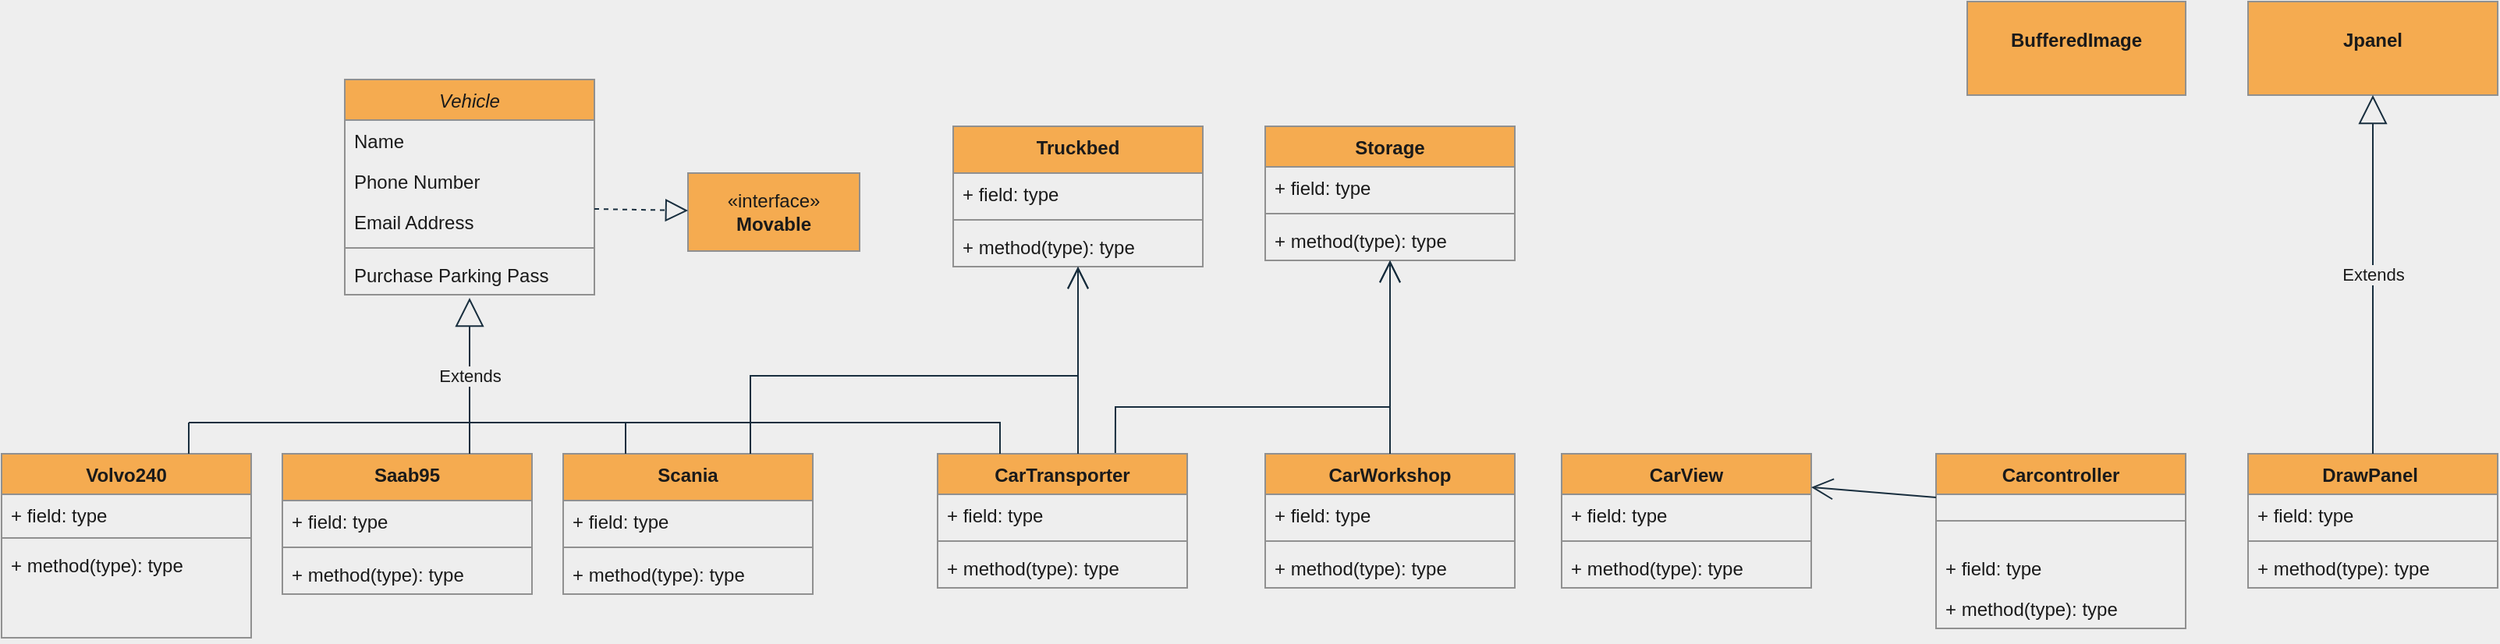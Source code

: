 <mxfile version="20.5.3" type="embed"><diagram id="C5RBs43oDa-KdzZeNtuy" name="Page-1"><mxGraphModel dx="1047" dy="719" grid="1" gridSize="10" guides="1" tooltips="1" connect="1" arrows="1" fold="1" page="1" pageScale="1" pageWidth="1654" pageHeight="2336" background="#EEEEEE" math="0" shadow="0"><root><mxCell id="WIyWlLk6GJQsqaUBKTNV-0"/><mxCell id="WIyWlLk6GJQsqaUBKTNV-1" parent="WIyWlLk6GJQsqaUBKTNV-0"/><mxCell id="zkfFHV4jXpPFQw0GAbJ--0" value="Vehicle" style="swimlane;fontStyle=2;align=center;verticalAlign=top;childLayout=stackLayout;horizontal=1;startSize=26;horizontalStack=0;resizeParent=1;resizeLast=0;collapsible=1;marginBottom=0;rounded=0;shadow=0;strokeWidth=1;fillColor=#F5AB50;strokeColor=#909090;fontColor=#1A1A1A;" parent="WIyWlLk6GJQsqaUBKTNV-1" vertex="1"><mxGeometry x="220" y="120" width="160" height="138" as="geometry"><mxRectangle x="230" y="140" width="160" height="26" as="alternateBounds"/></mxGeometry></mxCell><mxCell id="zkfFHV4jXpPFQw0GAbJ--1" value="Name" style="text;align=left;verticalAlign=top;spacingLeft=4;spacingRight=4;overflow=hidden;rotatable=0;points=[[0,0.5],[1,0.5]];portConstraint=eastwest;fontColor=#1A1A1A;" parent="zkfFHV4jXpPFQw0GAbJ--0" vertex="1"><mxGeometry y="26" width="160" height="26" as="geometry"/></mxCell><mxCell id="zkfFHV4jXpPFQw0GAbJ--2" value="Phone Number" style="text;align=left;verticalAlign=top;spacingLeft=4;spacingRight=4;overflow=hidden;rotatable=0;points=[[0,0.5],[1,0.5]];portConstraint=eastwest;rounded=0;shadow=0;html=0;fontColor=#1A1A1A;" parent="zkfFHV4jXpPFQw0GAbJ--0" vertex="1"><mxGeometry y="52" width="160" height="26" as="geometry"/></mxCell><mxCell id="zkfFHV4jXpPFQw0GAbJ--3" value="Email Address" style="text;align=left;verticalAlign=top;spacingLeft=4;spacingRight=4;overflow=hidden;rotatable=0;points=[[0,0.5],[1,0.5]];portConstraint=eastwest;rounded=0;shadow=0;html=0;fontColor=#1A1A1A;" parent="zkfFHV4jXpPFQw0GAbJ--0" vertex="1"><mxGeometry y="78" width="160" height="26" as="geometry"/></mxCell><mxCell id="zkfFHV4jXpPFQw0GAbJ--4" value="" style="line;html=1;strokeWidth=1;align=left;verticalAlign=middle;spacingTop=-1;spacingLeft=3;spacingRight=3;rotatable=0;labelPosition=right;points=[];portConstraint=eastwest;labelBackgroundColor=#EEEEEE;fillColor=#F5AB50;strokeColor=#909090;fontColor=#1A1A1A;" parent="zkfFHV4jXpPFQw0GAbJ--0" vertex="1"><mxGeometry y="104" width="160" height="8" as="geometry"/></mxCell><mxCell id="zkfFHV4jXpPFQw0GAbJ--5" value="Purchase Parking Pass" style="text;align=left;verticalAlign=top;spacingLeft=4;spacingRight=4;overflow=hidden;rotatable=0;points=[[0,0.5],[1,0.5]];portConstraint=eastwest;fontColor=#1A1A1A;" parent="zkfFHV4jXpPFQw0GAbJ--0" vertex="1"><mxGeometry y="112" width="160" height="26" as="geometry"/></mxCell><mxCell id="Y2S42646P4b9dsuZgDyX-0" value="Volvo240" style="swimlane;fontStyle=1;align=center;verticalAlign=top;childLayout=stackLayout;horizontal=1;startSize=26;horizontalStack=0;resizeParent=1;resizeParentMax=0;resizeLast=0;collapsible=1;marginBottom=0;whiteSpace=wrap;html=1;fillColor=#F5AB50;strokeColor=#909090;fontColor=#1A1A1A;" parent="WIyWlLk6GJQsqaUBKTNV-1" vertex="1"><mxGeometry y="360" width="160" height="118" as="geometry"/></mxCell><mxCell id="Y2S42646P4b9dsuZgDyX-1" value="+ field: type" style="text;strokeColor=none;fillColor=none;align=left;verticalAlign=top;spacingLeft=4;spacingRight=4;overflow=hidden;rotatable=0;points=[[0,0.5],[1,0.5]];portConstraint=eastwest;whiteSpace=wrap;html=1;fontColor=#1A1A1A;" parent="Y2S42646P4b9dsuZgDyX-0" vertex="1"><mxGeometry y="26" width="160" height="24" as="geometry"/></mxCell><mxCell id="Y2S42646P4b9dsuZgDyX-2" value="" style="line;strokeWidth=1;fillColor=none;align=left;verticalAlign=middle;spacingTop=-1;spacingLeft=3;spacingRight=3;rotatable=0;labelPosition=right;points=[];portConstraint=eastwest;strokeColor=#909090;labelBackgroundColor=#EEEEEE;fontColor=#1A1A1A;" parent="Y2S42646P4b9dsuZgDyX-0" vertex="1"><mxGeometry y="50" width="160" height="8" as="geometry"/></mxCell><mxCell id="Y2S42646P4b9dsuZgDyX-3" value="+ method(type): type" style="text;strokeColor=none;fillColor=none;align=left;verticalAlign=top;spacingLeft=4;spacingRight=4;overflow=hidden;rotatable=0;points=[[0,0.5],[1,0.5]];portConstraint=eastwest;whiteSpace=wrap;html=1;fontColor=#1A1A1A;" parent="Y2S42646P4b9dsuZgDyX-0" vertex="1"><mxGeometry y="58" width="160" height="60" as="geometry"/></mxCell><mxCell id="Y2S42646P4b9dsuZgDyX-5" value="Scania" style="swimlane;fontStyle=1;align=center;verticalAlign=top;childLayout=stackLayout;horizontal=1;startSize=30;horizontalStack=0;resizeParent=1;resizeParentMax=0;resizeLast=0;collapsible=1;marginBottom=0;whiteSpace=wrap;html=1;fillColor=#F5AB50;strokeColor=#909090;fontColor=#1A1A1A;" parent="WIyWlLk6GJQsqaUBKTNV-1" vertex="1"><mxGeometry x="360" y="360" width="160" height="90" as="geometry"/></mxCell><mxCell id="Y2S42646P4b9dsuZgDyX-6" value="+ field: type" style="text;strokeColor=none;fillColor=none;align=left;verticalAlign=top;spacingLeft=4;spacingRight=4;overflow=hidden;rotatable=0;points=[[0,0.5],[1,0.5]];portConstraint=eastwest;whiteSpace=wrap;html=1;fontColor=#1A1A1A;" parent="Y2S42646P4b9dsuZgDyX-5" vertex="1"><mxGeometry y="30" width="160" height="26" as="geometry"/></mxCell><mxCell id="Y2S42646P4b9dsuZgDyX-7" value="" style="line;strokeWidth=1;fillColor=none;align=left;verticalAlign=middle;spacingTop=-1;spacingLeft=3;spacingRight=3;rotatable=0;labelPosition=right;points=[];portConstraint=eastwest;strokeColor=#909090;labelBackgroundColor=#EEEEEE;fontColor=#1A1A1A;" parent="Y2S42646P4b9dsuZgDyX-5" vertex="1"><mxGeometry y="56" width="160" height="8" as="geometry"/></mxCell><mxCell id="Y2S42646P4b9dsuZgDyX-8" value="+ method(type): type" style="text;strokeColor=none;fillColor=none;align=left;verticalAlign=top;spacingLeft=4;spacingRight=4;overflow=hidden;rotatable=0;points=[[0,0.5],[1,0.5]];portConstraint=eastwest;whiteSpace=wrap;html=1;fontColor=#1A1A1A;" parent="Y2S42646P4b9dsuZgDyX-5" vertex="1"><mxGeometry y="64" width="160" height="26" as="geometry"/></mxCell><mxCell id="Y2S42646P4b9dsuZgDyX-13" value="Saab95" style="swimlane;fontStyle=1;align=center;verticalAlign=top;childLayout=stackLayout;horizontal=1;startSize=30;horizontalStack=0;resizeParent=1;resizeParentMax=0;resizeLast=0;collapsible=1;marginBottom=0;whiteSpace=wrap;html=1;fillColor=#F5AB50;strokeColor=#909090;fontColor=#1A1A1A;" parent="WIyWlLk6GJQsqaUBKTNV-1" vertex="1"><mxGeometry x="180" y="360" width="160" height="90" as="geometry"/></mxCell><mxCell id="Y2S42646P4b9dsuZgDyX-14" value="+ field: type" style="text;strokeColor=none;fillColor=none;align=left;verticalAlign=top;spacingLeft=4;spacingRight=4;overflow=hidden;rotatable=0;points=[[0,0.5],[1,0.5]];portConstraint=eastwest;whiteSpace=wrap;html=1;fontColor=#1A1A1A;" parent="Y2S42646P4b9dsuZgDyX-13" vertex="1"><mxGeometry y="30" width="160" height="26" as="geometry"/></mxCell><mxCell id="Y2S42646P4b9dsuZgDyX-15" value="" style="line;strokeWidth=1;fillColor=none;align=left;verticalAlign=middle;spacingTop=-1;spacingLeft=3;spacingRight=3;rotatable=0;labelPosition=right;points=[];portConstraint=eastwest;strokeColor=#909090;labelBackgroundColor=#EEEEEE;fontColor=#1A1A1A;" parent="Y2S42646P4b9dsuZgDyX-13" vertex="1"><mxGeometry y="56" width="160" height="8" as="geometry"/></mxCell><mxCell id="Y2S42646P4b9dsuZgDyX-16" value="+ method(type): type" style="text;strokeColor=none;fillColor=none;align=left;verticalAlign=top;spacingLeft=4;spacingRight=4;overflow=hidden;rotatable=0;points=[[0,0.5],[1,0.5]];portConstraint=eastwest;whiteSpace=wrap;html=1;fontColor=#1A1A1A;" parent="Y2S42646P4b9dsuZgDyX-13" vertex="1"><mxGeometry y="64" width="160" height="26" as="geometry"/></mxCell><mxCell id="Y2S42646P4b9dsuZgDyX-17" value="«interface»&lt;br&gt;&lt;b&gt;Movable&lt;/b&gt;" style="html=1;whiteSpace=wrap;fillColor=#F5AB50;strokeColor=#909090;fontColor=#1A1A1A;" parent="WIyWlLk6GJQsqaUBKTNV-1" vertex="1"><mxGeometry x="440" y="180" width="110" height="50" as="geometry"/></mxCell><mxCell id="Y2S42646P4b9dsuZgDyX-18" value="" style="endArrow=block;dashed=1;endFill=0;endSize=12;html=1;rounded=0;labelBackgroundColor=#EEEEEE;strokeColor=#182E3E;fontColor=#1A1A1A;" parent="WIyWlLk6GJQsqaUBKTNV-1" target="Y2S42646P4b9dsuZgDyX-17" edge="1" source="zkfFHV4jXpPFQw0GAbJ--0"><mxGeometry width="160" relative="1" as="geometry"><mxPoint x="240" y="320" as="sourcePoint"/><mxPoint x="500" y="250" as="targetPoint"/><Array as="points"><mxPoint x="380" y="203"/></Array></mxGeometry></mxCell><mxCell id="Y2S42646P4b9dsuZgDyX-22" value="Extends" style="endArrow=block;endSize=16;endFill=0;html=1;rounded=0;exitX=0.75;exitY=0;exitDx=0;exitDy=0;labelBackgroundColor=#EEEEEE;strokeColor=#182E3E;fontColor=#1A1A1A;" parent="WIyWlLk6GJQsqaUBKTNV-1" source="Y2S42646P4b9dsuZgDyX-13" edge="1"><mxGeometry width="160" relative="1" as="geometry"><mxPoint x="300" y="290" as="sourcePoint"/><mxPoint x="300" y="260" as="targetPoint"/><Array as="points"/></mxGeometry></mxCell><mxCell id="Y2S42646P4b9dsuZgDyX-23" value="" style="endArrow=none;html=1;rounded=0;labelBackgroundColor=#EEEEEE;strokeColor=#182E3E;fontColor=#1A1A1A;" parent="WIyWlLk6GJQsqaUBKTNV-1" edge="1"><mxGeometry width="50" height="50" relative="1" as="geometry"><mxPoint x="300" y="340" as="sourcePoint"/><mxPoint x="400" y="340" as="targetPoint"/></mxGeometry></mxCell><mxCell id="Y2S42646P4b9dsuZgDyX-24" value="" style="endArrow=none;html=1;rounded=0;labelBackgroundColor=#EEEEEE;strokeColor=#182E3E;fontColor=#1A1A1A;" parent="WIyWlLk6GJQsqaUBKTNV-1" edge="1"><mxGeometry width="50" height="50" relative="1" as="geometry"><mxPoint x="120" y="340" as="sourcePoint"/><mxPoint x="300" y="340" as="targetPoint"/></mxGeometry></mxCell><mxCell id="Y2S42646P4b9dsuZgDyX-26" value="" style="endArrow=none;html=1;rounded=0;entryX=0.25;entryY=0;entryDx=0;entryDy=0;labelBackgroundColor=#EEEEEE;strokeColor=#182E3E;fontColor=#1A1A1A;" parent="WIyWlLk6GJQsqaUBKTNV-1" target="Y2S42646P4b9dsuZgDyX-5" edge="1"><mxGeometry width="50" height="50" relative="1" as="geometry"><mxPoint x="400" y="340" as="sourcePoint"/><mxPoint x="410" y="270" as="targetPoint"/></mxGeometry></mxCell><mxCell id="Y2S42646P4b9dsuZgDyX-27" value="" style="endArrow=none;html=1;rounded=0;exitX=0.75;exitY=0;exitDx=0;exitDy=0;labelBackgroundColor=#EEEEEE;strokeColor=#182E3E;fontColor=#1A1A1A;" parent="WIyWlLk6GJQsqaUBKTNV-1" source="Y2S42646P4b9dsuZgDyX-0" edge="1"><mxGeometry width="50" height="50" relative="1" as="geometry"><mxPoint x="360" y="320" as="sourcePoint"/><mxPoint x="120" y="340" as="targetPoint"/><Array as="points"><mxPoint x="120" y="350"/></Array></mxGeometry></mxCell><mxCell id="Y2S42646P4b9dsuZgDyX-250" value="CarTransporter" style="swimlane;fontStyle=1;align=center;verticalAlign=top;childLayout=stackLayout;horizontal=1;startSize=26;horizontalStack=0;resizeParent=1;resizeParentMax=0;resizeLast=0;collapsible=1;marginBottom=0;whiteSpace=wrap;html=1;fillColor=#F5AB50;strokeColor=#909090;fontColor=#1A1A1A;" parent="WIyWlLk6GJQsqaUBKTNV-1" vertex="1"><mxGeometry x="600" y="360" width="160" height="86" as="geometry"/></mxCell><mxCell id="Y2S42646P4b9dsuZgDyX-251" value="+ field: type" style="text;strokeColor=none;fillColor=none;align=left;verticalAlign=top;spacingLeft=4;spacingRight=4;overflow=hidden;rotatable=0;points=[[0,0.5],[1,0.5]];portConstraint=eastwest;whiteSpace=wrap;html=1;fontColor=#1A1A1A;" parent="Y2S42646P4b9dsuZgDyX-250" vertex="1"><mxGeometry y="26" width="160" height="26" as="geometry"/></mxCell><mxCell id="Y2S42646P4b9dsuZgDyX-252" value="" style="line;strokeWidth=1;fillColor=none;align=left;verticalAlign=middle;spacingTop=-1;spacingLeft=3;spacingRight=3;rotatable=0;labelPosition=right;points=[];portConstraint=eastwest;strokeColor=#909090;labelBackgroundColor=#EEEEEE;fontColor=#1A1A1A;" parent="Y2S42646P4b9dsuZgDyX-250" vertex="1"><mxGeometry y="52" width="160" height="8" as="geometry"/></mxCell><mxCell id="Y2S42646P4b9dsuZgDyX-253" value="+ method(type): type" style="text;strokeColor=none;fillColor=none;align=left;verticalAlign=top;spacingLeft=4;spacingRight=4;overflow=hidden;rotatable=0;points=[[0,0.5],[1,0.5]];portConstraint=eastwest;whiteSpace=wrap;html=1;fontColor=#1A1A1A;" parent="Y2S42646P4b9dsuZgDyX-250" vertex="1"><mxGeometry y="60" width="160" height="26" as="geometry"/></mxCell><mxCell id="Y2S42646P4b9dsuZgDyX-255" value="" style="endArrow=none;html=1;rounded=0;entryX=0.25;entryY=0;entryDx=0;entryDy=0;labelBackgroundColor=#EEEEEE;strokeColor=#182E3E;fontColor=#1A1A1A;" parent="WIyWlLk6GJQsqaUBKTNV-1" target="Y2S42646P4b9dsuZgDyX-250" edge="1"><mxGeometry width="50" height="50" relative="1" as="geometry"><mxPoint x="400" y="340" as="sourcePoint"/><mxPoint x="500" y="380" as="targetPoint"/><Array as="points"><mxPoint x="640" y="340"/></Array></mxGeometry></mxCell><mxCell id="Y2S42646P4b9dsuZgDyX-256" value="Storage" style="swimlane;fontStyle=1;align=center;verticalAlign=top;childLayout=stackLayout;horizontal=1;startSize=26;horizontalStack=0;resizeParent=1;resizeParentMax=0;resizeLast=0;collapsible=1;marginBottom=0;whiteSpace=wrap;html=1;fillColor=#F5AB50;strokeColor=#909090;fontColor=#1A1A1A;" parent="WIyWlLk6GJQsqaUBKTNV-1" vertex="1"><mxGeometry x="810" y="150" width="160" height="86" as="geometry"/></mxCell><mxCell id="Y2S42646P4b9dsuZgDyX-257" value="+ field: type" style="text;strokeColor=none;fillColor=none;align=left;verticalAlign=top;spacingLeft=4;spacingRight=4;overflow=hidden;rotatable=0;points=[[0,0.5],[1,0.5]];portConstraint=eastwest;whiteSpace=wrap;html=1;fontColor=#1A1A1A;" parent="Y2S42646P4b9dsuZgDyX-256" vertex="1"><mxGeometry y="26" width="160" height="26" as="geometry"/></mxCell><mxCell id="Y2S42646P4b9dsuZgDyX-258" value="" style="line;strokeWidth=1;fillColor=none;align=left;verticalAlign=middle;spacingTop=-1;spacingLeft=3;spacingRight=3;rotatable=0;labelPosition=right;points=[];portConstraint=eastwest;strokeColor=#909090;labelBackgroundColor=#EEEEEE;fontColor=#1A1A1A;" parent="Y2S42646P4b9dsuZgDyX-256" vertex="1"><mxGeometry y="52" width="160" height="8" as="geometry"/></mxCell><mxCell id="Y2S42646P4b9dsuZgDyX-259" value="+ method(type): type" style="text;strokeColor=none;fillColor=none;align=left;verticalAlign=top;spacingLeft=4;spacingRight=4;overflow=hidden;rotatable=0;points=[[0,0.5],[1,0.5]];portConstraint=eastwest;whiteSpace=wrap;html=1;fontColor=#1A1A1A;" parent="Y2S42646P4b9dsuZgDyX-256" vertex="1"><mxGeometry y="60" width="160" height="26" as="geometry"/></mxCell><mxCell id="Y2S42646P4b9dsuZgDyX-262" value="Truckbed" style="swimlane;fontStyle=1;align=center;verticalAlign=top;childLayout=stackLayout;horizontal=1;startSize=30;horizontalStack=0;resizeParent=1;resizeParentMax=0;resizeLast=0;collapsible=1;marginBottom=0;whiteSpace=wrap;html=1;fillColor=#F5AB50;strokeColor=#909090;fontColor=#1A1A1A;" parent="WIyWlLk6GJQsqaUBKTNV-1" vertex="1"><mxGeometry x="610" y="150" width="160" height="90" as="geometry"/></mxCell><mxCell id="Y2S42646P4b9dsuZgDyX-263" value="+ field: type" style="text;strokeColor=none;fillColor=none;align=left;verticalAlign=top;spacingLeft=4;spacingRight=4;overflow=hidden;rotatable=0;points=[[0,0.5],[1,0.5]];portConstraint=eastwest;whiteSpace=wrap;html=1;fontColor=#1A1A1A;" parent="Y2S42646P4b9dsuZgDyX-262" vertex="1"><mxGeometry y="30" width="160" height="26" as="geometry"/></mxCell><mxCell id="Y2S42646P4b9dsuZgDyX-264" value="" style="line;strokeWidth=1;fillColor=none;align=left;verticalAlign=middle;spacingTop=-1;spacingLeft=3;spacingRight=3;rotatable=0;labelPosition=right;points=[];portConstraint=eastwest;strokeColor=#909090;labelBackgroundColor=#EEEEEE;fontColor=#1A1A1A;" parent="Y2S42646P4b9dsuZgDyX-262" vertex="1"><mxGeometry y="56" width="160" height="8" as="geometry"/></mxCell><mxCell id="Y2S42646P4b9dsuZgDyX-265" value="+ method(type): type" style="text;strokeColor=none;fillColor=none;align=left;verticalAlign=top;spacingLeft=4;spacingRight=4;overflow=hidden;rotatable=0;points=[[0,0.5],[1,0.5]];portConstraint=eastwest;whiteSpace=wrap;html=1;fontColor=#1A1A1A;" parent="Y2S42646P4b9dsuZgDyX-262" vertex="1"><mxGeometry y="64" width="160" height="26" as="geometry"/></mxCell><mxCell id="Y2S42646P4b9dsuZgDyX-266" value="" style="endArrow=open;endFill=1;endSize=12;html=1;rounded=0;exitX=0.75;exitY=0;exitDx=0;exitDy=0;labelBackgroundColor=#EEEEEE;strokeColor=#182E3E;fontColor=#1A1A1A;" parent="WIyWlLk6GJQsqaUBKTNV-1" source="Y2S42646P4b9dsuZgDyX-5" target="Y2S42646P4b9dsuZgDyX-262" edge="1"><mxGeometry width="160" relative="1" as="geometry"><mxPoint x="480" y="340" as="sourcePoint"/><mxPoint x="878.4" y="219.48" as="targetPoint"/><Array as="points"><mxPoint x="480" y="310"/><mxPoint x="690" y="310"/></Array></mxGeometry></mxCell><mxCell id="Y2S42646P4b9dsuZgDyX-267" value="" style="endArrow=open;endFill=1;endSize=12;html=1;rounded=0;exitX=0.712;exitY=-0.006;exitDx=0;exitDy=0;exitPerimeter=0;labelBackgroundColor=#EEEEEE;strokeColor=#182E3E;fontColor=#1A1A1A;" parent="WIyWlLk6GJQsqaUBKTNV-1" source="Y2S42646P4b9dsuZgDyX-250" target="Y2S42646P4b9dsuZgDyX-256" edge="1"><mxGeometry width="160" relative="1" as="geometry"><mxPoint x="530" y="380" as="sourcePoint"/><mxPoint x="690" y="380" as="targetPoint"/><Array as="points"><mxPoint x="714" y="330"/><mxPoint x="890" y="330"/></Array></mxGeometry></mxCell><mxCell id="Y2S42646P4b9dsuZgDyX-270" value="CarWorkshop" style="swimlane;fontStyle=1;align=center;verticalAlign=top;childLayout=stackLayout;horizontal=1;startSize=26;horizontalStack=0;resizeParent=1;resizeParentMax=0;resizeLast=0;collapsible=1;marginBottom=0;whiteSpace=wrap;html=1;fillColor=#F5AB50;strokeColor=#909090;fontColor=#1A1A1A;" parent="WIyWlLk6GJQsqaUBKTNV-1" vertex="1"><mxGeometry x="810" y="360" width="160" height="86" as="geometry"/></mxCell><mxCell id="Y2S42646P4b9dsuZgDyX-271" value="+ field: type" style="text;strokeColor=none;fillColor=none;align=left;verticalAlign=top;spacingLeft=4;spacingRight=4;overflow=hidden;rotatable=0;points=[[0,0.5],[1,0.5]];portConstraint=eastwest;whiteSpace=wrap;html=1;fontColor=#1A1A1A;" parent="Y2S42646P4b9dsuZgDyX-270" vertex="1"><mxGeometry y="26" width="160" height="26" as="geometry"/></mxCell><mxCell id="Y2S42646P4b9dsuZgDyX-272" value="" style="line;strokeWidth=1;fillColor=none;align=left;verticalAlign=middle;spacingTop=-1;spacingLeft=3;spacingRight=3;rotatable=0;labelPosition=right;points=[];portConstraint=eastwest;strokeColor=#909090;labelBackgroundColor=#EEEEEE;fontColor=#1A1A1A;" parent="Y2S42646P4b9dsuZgDyX-270" vertex="1"><mxGeometry y="52" width="160" height="8" as="geometry"/></mxCell><mxCell id="Y2S42646P4b9dsuZgDyX-273" value="+ method(type): type" style="text;strokeColor=none;fillColor=none;align=left;verticalAlign=top;spacingLeft=4;spacingRight=4;overflow=hidden;rotatable=0;points=[[0,0.5],[1,0.5]];portConstraint=eastwest;whiteSpace=wrap;html=1;fontColor=#1A1A1A;" parent="Y2S42646P4b9dsuZgDyX-270" vertex="1"><mxGeometry y="60" width="160" height="26" as="geometry"/></mxCell><mxCell id="Y2S42646P4b9dsuZgDyX-276" value="CarView" style="swimlane;fontStyle=1;align=center;verticalAlign=top;childLayout=stackLayout;horizontal=1;startSize=26;horizontalStack=0;resizeParent=1;resizeParentMax=0;resizeLast=0;collapsible=1;marginBottom=0;whiteSpace=wrap;html=1;fillColor=#F5AB50;strokeColor=#909090;fontColor=#1A1A1A;" parent="WIyWlLk6GJQsqaUBKTNV-1" vertex="1"><mxGeometry x="1000" y="360" width="160" height="86" as="geometry"/></mxCell><mxCell id="Y2S42646P4b9dsuZgDyX-277" value="+ field: type" style="text;strokeColor=none;fillColor=none;align=left;verticalAlign=top;spacingLeft=4;spacingRight=4;overflow=hidden;rotatable=0;points=[[0,0.5],[1,0.5]];portConstraint=eastwest;whiteSpace=wrap;html=1;fontColor=#1A1A1A;" parent="Y2S42646P4b9dsuZgDyX-276" vertex="1"><mxGeometry y="26" width="160" height="26" as="geometry"/></mxCell><mxCell id="Y2S42646P4b9dsuZgDyX-278" value="" style="line;strokeWidth=1;fillColor=none;align=left;verticalAlign=middle;spacingTop=-1;spacingLeft=3;spacingRight=3;rotatable=0;labelPosition=right;points=[];portConstraint=eastwest;strokeColor=#909090;labelBackgroundColor=#EEEEEE;fontColor=#1A1A1A;" parent="Y2S42646P4b9dsuZgDyX-276" vertex="1"><mxGeometry y="52" width="160" height="8" as="geometry"/></mxCell><mxCell id="Y2S42646P4b9dsuZgDyX-279" value="+ method(type): type" style="text;strokeColor=none;fillColor=none;align=left;verticalAlign=top;spacingLeft=4;spacingRight=4;overflow=hidden;rotatable=0;points=[[0,0.5],[1,0.5]];portConstraint=eastwest;whiteSpace=wrap;html=1;fontColor=#1A1A1A;" parent="Y2S42646P4b9dsuZgDyX-276" vertex="1"><mxGeometry y="60" width="160" height="26" as="geometry"/></mxCell><mxCell id="Y2S42646P4b9dsuZgDyX-280" value="Carcontroller" style="swimlane;fontStyle=1;align=center;verticalAlign=top;childLayout=stackLayout;horizontal=1;startSize=26;horizontalStack=0;resizeParent=1;resizeParentMax=0;resizeLast=0;collapsible=1;marginBottom=0;whiteSpace=wrap;html=1;fillColor=#F5AB50;strokeColor=#909090;fontColor=#1A1A1A;" parent="WIyWlLk6GJQsqaUBKTNV-1" vertex="1"><mxGeometry x="1240" y="360" width="160" height="112" as="geometry"/></mxCell><mxCell id="Y2S42646P4b9dsuZgDyX-282" value="" style="line;strokeWidth=1;fillColor=none;align=left;verticalAlign=middle;spacingTop=-1;spacingLeft=3;spacingRight=3;rotatable=0;labelPosition=right;points=[];portConstraint=eastwest;strokeColor=#909090;labelBackgroundColor=#EEEEEE;fontColor=#1A1A1A;" parent="Y2S42646P4b9dsuZgDyX-280" vertex="1"><mxGeometry y="26" width="160" height="34" as="geometry"/></mxCell><mxCell id="Y2S42646P4b9dsuZgDyX-281" value="+ field: type" style="text;strokeColor=none;fillColor=none;align=left;verticalAlign=top;spacingLeft=4;spacingRight=4;overflow=hidden;rotatable=0;points=[[0,0.5],[1,0.5]];portConstraint=eastwest;whiteSpace=wrap;html=1;fontColor=#1A1A1A;" parent="Y2S42646P4b9dsuZgDyX-280" vertex="1"><mxGeometry y="60" width="160" height="26" as="geometry"/></mxCell><mxCell id="Y2S42646P4b9dsuZgDyX-283" value="+ method(type): type" style="text;strokeColor=none;fillColor=none;align=left;verticalAlign=top;spacingLeft=4;spacingRight=4;overflow=hidden;rotatable=0;points=[[0,0.5],[1,0.5]];portConstraint=eastwest;whiteSpace=wrap;html=1;fontColor=#1A1A1A;" parent="Y2S42646P4b9dsuZgDyX-280" vertex="1"><mxGeometry y="86" width="160" height="26" as="geometry"/></mxCell><mxCell id="Y2S42646P4b9dsuZgDyX-284" value="DrawPanel&amp;nbsp;" style="swimlane;fontStyle=1;align=center;verticalAlign=top;childLayout=stackLayout;horizontal=1;startSize=26;horizontalStack=0;resizeParent=1;resizeParentMax=0;resizeLast=0;collapsible=1;marginBottom=0;whiteSpace=wrap;html=1;fillColor=#F5AB50;strokeColor=#909090;fontColor=#1A1A1A;" parent="WIyWlLk6GJQsqaUBKTNV-1" vertex="1"><mxGeometry x="1440" y="360" width="160" height="86" as="geometry"/></mxCell><mxCell id="Y2S42646P4b9dsuZgDyX-285" value="+ field: type" style="text;strokeColor=none;fillColor=none;align=left;verticalAlign=top;spacingLeft=4;spacingRight=4;overflow=hidden;rotatable=0;points=[[0,0.5],[1,0.5]];portConstraint=eastwest;whiteSpace=wrap;html=1;fontColor=#1A1A1A;" parent="Y2S42646P4b9dsuZgDyX-284" vertex="1"><mxGeometry y="26" width="160" height="26" as="geometry"/></mxCell><mxCell id="Y2S42646P4b9dsuZgDyX-286" value="" style="line;strokeWidth=1;fillColor=none;align=left;verticalAlign=middle;spacingTop=-1;spacingLeft=3;spacingRight=3;rotatable=0;labelPosition=right;points=[];portConstraint=eastwest;strokeColor=#909090;labelBackgroundColor=#EEEEEE;fontColor=#1A1A1A;" parent="Y2S42646P4b9dsuZgDyX-284" vertex="1"><mxGeometry y="52" width="160" height="8" as="geometry"/></mxCell><mxCell id="Y2S42646P4b9dsuZgDyX-287" value="+ method(type): type" style="text;strokeColor=none;fillColor=none;align=left;verticalAlign=top;spacingLeft=4;spacingRight=4;overflow=hidden;rotatable=0;points=[[0,0.5],[1,0.5]];portConstraint=eastwest;whiteSpace=wrap;html=1;fontColor=#1A1A1A;" parent="Y2S42646P4b9dsuZgDyX-284" vertex="1"><mxGeometry y="60" width="160" height="26" as="geometry"/></mxCell><mxCell id="Y2S42646P4b9dsuZgDyX-288" value="&lt;p style=&quot;margin:0px;margin-top:4px;text-align:center;&quot;&gt;&lt;br&gt;&lt;b&gt;Jpanel&lt;/b&gt;&lt;/p&gt;" style="verticalAlign=top;align=left;overflow=fill;fontSize=12;fontFamily=Helvetica;html=1;whiteSpace=wrap;fillColor=#F5AB50;strokeColor=#909090;fontColor=#1A1A1A;" parent="WIyWlLk6GJQsqaUBKTNV-1" vertex="1"><mxGeometry x="1440" y="70" width="160" height="60" as="geometry"/></mxCell><mxCell id="Y2S42646P4b9dsuZgDyX-289" value="Extends" style="endArrow=block;endSize=16;endFill=0;html=1;rounded=0;entryX=0.5;entryY=1;entryDx=0;entryDy=0;exitX=0.5;exitY=0;exitDx=0;exitDy=0;labelBackgroundColor=#EEEEEE;strokeColor=#182E3E;fontColor=#1A1A1A;" parent="WIyWlLk6GJQsqaUBKTNV-1" source="Y2S42646P4b9dsuZgDyX-284" target="Y2S42646P4b9dsuZgDyX-288" edge="1"><mxGeometry width="160" relative="1" as="geometry"><mxPoint x="1560" y="350" as="sourcePoint"/><mxPoint x="820" y="220" as="targetPoint"/><Array as="points"><mxPoint x="1520" y="270"/></Array></mxGeometry></mxCell><mxCell id="Y2S42646P4b9dsuZgDyX-290" value="" style="endArrow=open;endFill=1;endSize=12;html=1;rounded=0;exitX=0;exitY=0.25;exitDx=0;exitDy=0;entryX=1;entryY=0.25;entryDx=0;entryDy=0;labelBackgroundColor=#EEEEEE;strokeColor=#182E3E;fontColor=#1A1A1A;" parent="WIyWlLk6GJQsqaUBKTNV-1" source="Y2S42646P4b9dsuZgDyX-280" target="Y2S42646P4b9dsuZgDyX-276" edge="1"><mxGeometry width="160" relative="1" as="geometry"><mxPoint x="1190" y="270" as="sourcePoint"/><mxPoint x="1300" y="290" as="targetPoint"/></mxGeometry></mxCell><mxCell id="Y2S42646P4b9dsuZgDyX-296" value="&lt;p style=&quot;margin:0px;margin-top:4px;text-align:center;&quot;&gt;&lt;br&gt;&lt;b&gt;BufferedImage&lt;/b&gt;&lt;/p&gt;" style="verticalAlign=top;align=left;overflow=fill;fontSize=12;fontFamily=Helvetica;html=1;whiteSpace=wrap;fillColor=#F5AB50;strokeColor=#909090;fontColor=#1A1A1A;" parent="WIyWlLk6GJQsqaUBKTNV-1" vertex="1"><mxGeometry x="1260" y="70" width="140" height="60" as="geometry"/></mxCell><mxCell id="0" value="" style="endArrow=open;endFill=1;endSize=12;html=1;rounded=0;labelBackgroundColor=#EEEEEE;strokeColor=#182E3E;fontColor=#1A1A1A;" edge="1" parent="WIyWlLk6GJQsqaUBKTNV-1" target="Y2S42646P4b9dsuZgDyX-262"><mxGeometry width="160" relative="1" as="geometry"><mxPoint x="690" y="360" as="sourcePoint"/><mxPoint x="740" y="330" as="targetPoint"/></mxGeometry></mxCell><mxCell id="6" value="" style="endArrow=open;endFill=1;endSize=12;html=1;rounded=0;exitX=0.5;exitY=0;exitDx=0;exitDy=0;labelBackgroundColor=#EEEEEE;strokeColor=#182E3E;fontColor=#1A1A1A;" edge="1" parent="WIyWlLk6GJQsqaUBKTNV-1" source="Y2S42646P4b9dsuZgDyX-270" target="Y2S42646P4b9dsuZgDyX-256"><mxGeometry width="160" relative="1" as="geometry"><mxPoint x="670" y="280" as="sourcePoint"/><mxPoint x="830" y="280" as="targetPoint"/></mxGeometry></mxCell></root></mxGraphModel></diagram></mxfile>